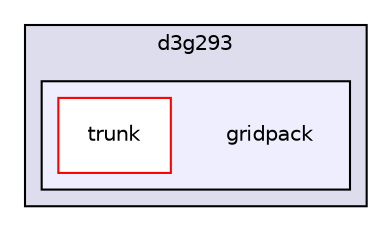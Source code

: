 digraph "gridpack" {
  compound=true
  node [ fontsize="10", fontname="Helvetica"];
  edge [ labelfontsize="10", labelfontname="Helvetica"];
  subgraph clusterdir_6b6f590b59b406f5eaeac3d9f37a9731 {
    graph [ bgcolor="#ddddee", pencolor="black", label="d3g293" fontname="Helvetica", fontsize="10", URL="dir_6b6f590b59b406f5eaeac3d9f37a9731.html"]
  subgraph clusterdir_8345c6b02cf7d6469f0f142d8aa7992a {
    graph [ bgcolor="#eeeeff", pencolor="black", label="" URL="dir_8345c6b02cf7d6469f0f142d8aa7992a.html"];
    dir_8345c6b02cf7d6469f0f142d8aa7992a [shape=plaintext label="gridpack"];
    dir_f750d42ea3b6576883812722612c9b2a [shape=box label="trunk" color="red" fillcolor="white" style="filled" URL="dir_f750d42ea3b6576883812722612c9b2a.html"];
  }
  }
}
